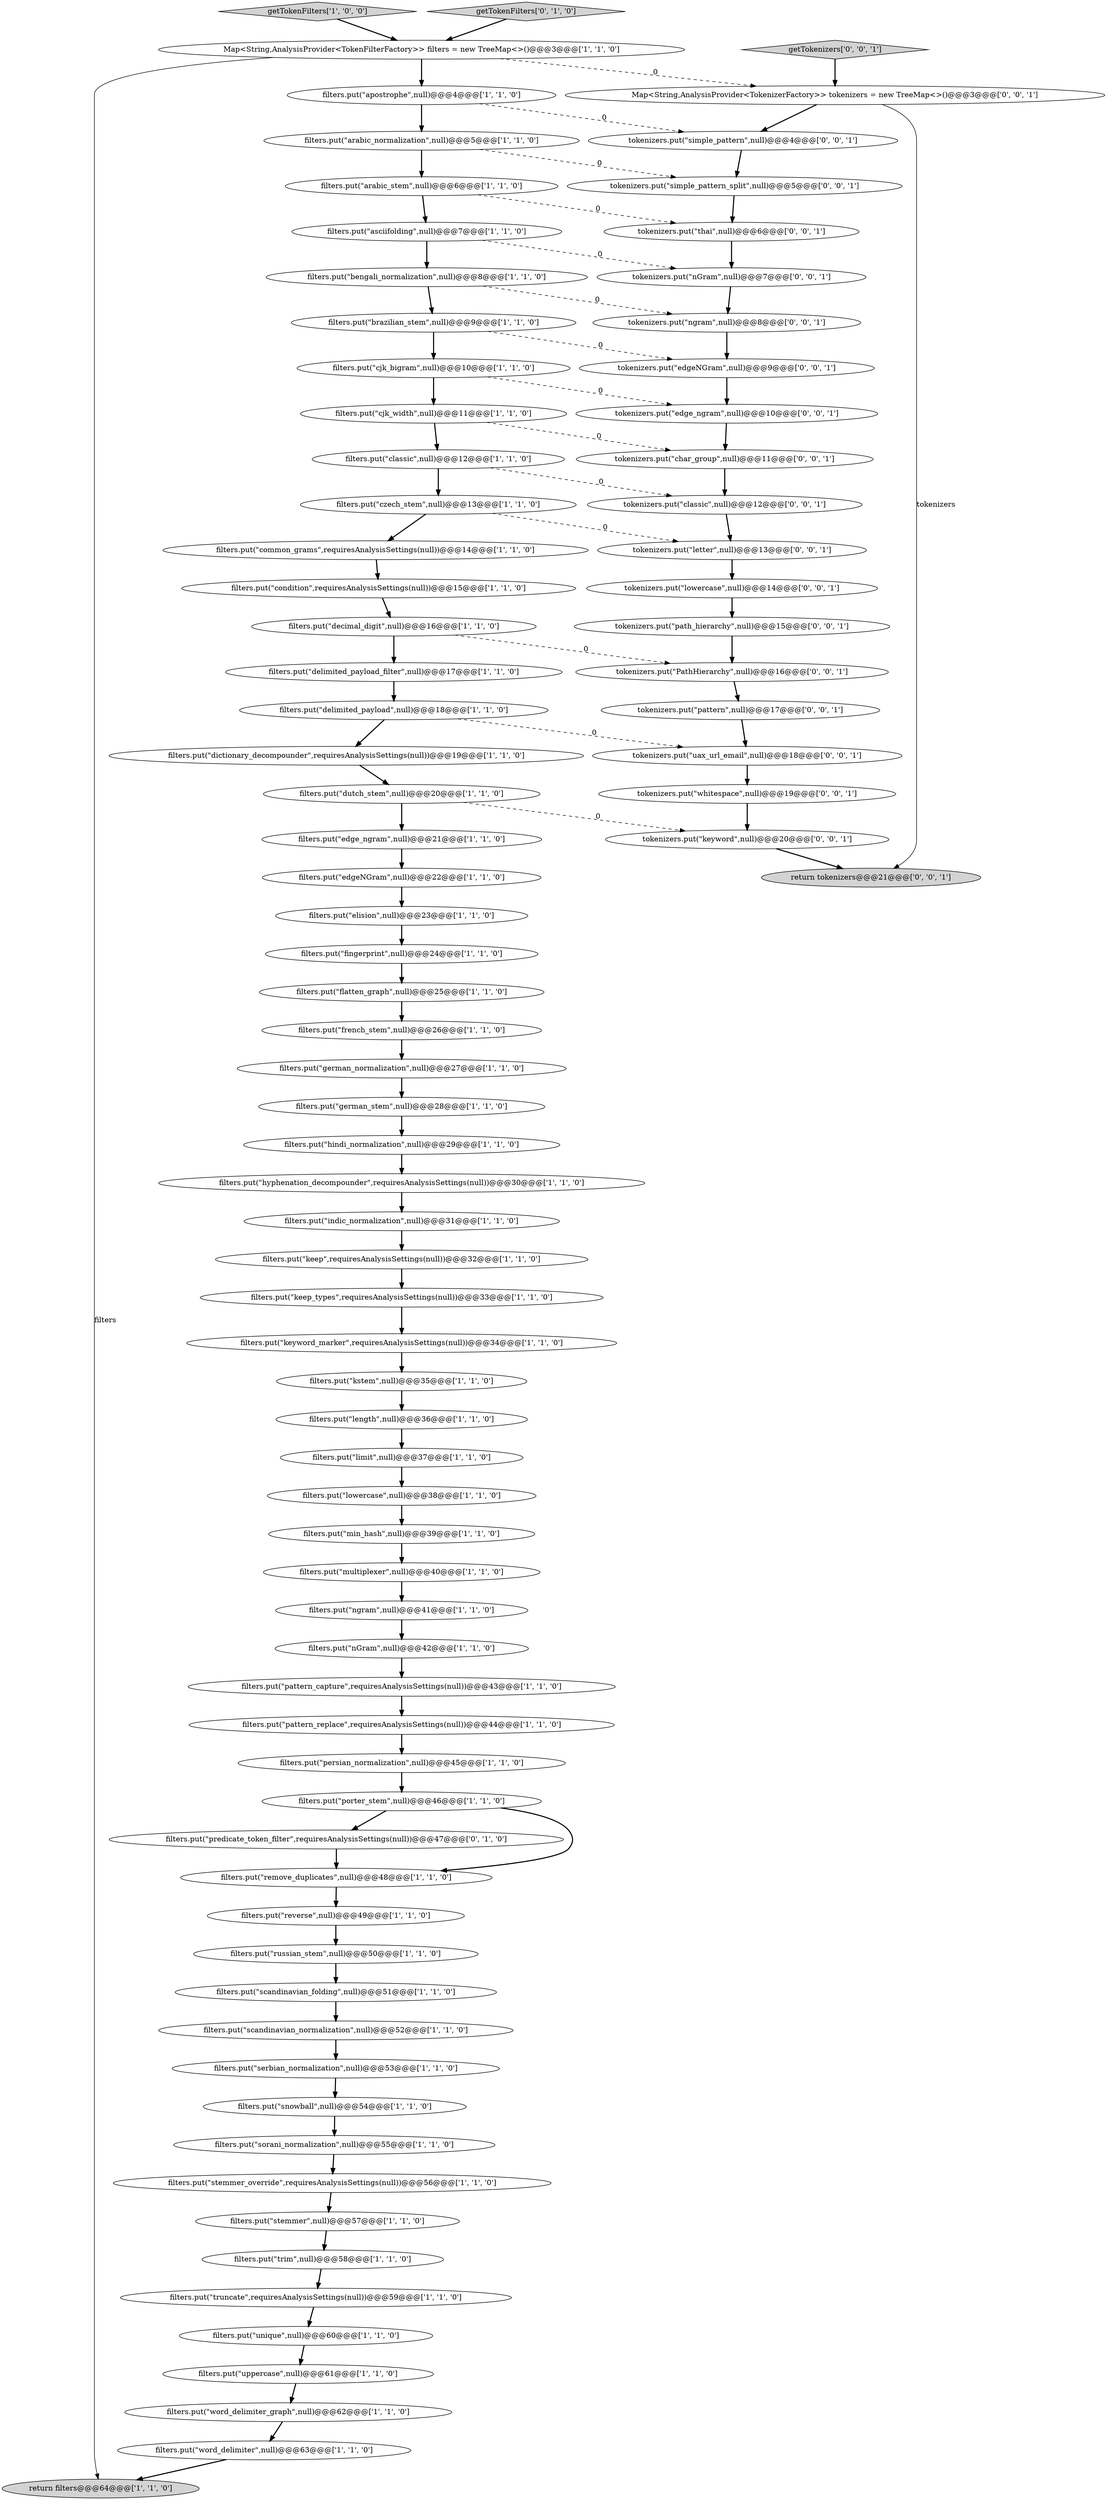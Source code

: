 digraph {
77 [style = filled, label = "Map<String,AnalysisProvider<TokenizerFactory>> tokenizers = new TreeMap<>()@@@3@@@['0', '0', '1']", fillcolor = white, shape = ellipse image = "AAA0AAABBB3BBB"];
1 [style = filled, label = "filters.put(\"word_delimiter\",null)@@@63@@@['1', '1', '0']", fillcolor = white, shape = ellipse image = "AAA0AAABBB1BBB"];
2 [style = filled, label = "filters.put(\"lowercase\",null)@@@38@@@['1', '1', '0']", fillcolor = white, shape = ellipse image = "AAA0AAABBB1BBB"];
58 [style = filled, label = "filters.put(\"dutch_stem\",null)@@@20@@@['1', '1', '0']", fillcolor = white, shape = ellipse image = "AAA0AAABBB1BBB"];
7 [style = filled, label = "filters.put(\"truncate\",requiresAnalysisSettings(null))@@@59@@@['1', '1', '0']", fillcolor = white, shape = ellipse image = "AAA0AAABBB1BBB"];
70 [style = filled, label = "getTokenizers['0', '0', '1']", fillcolor = lightgray, shape = diamond image = "AAA0AAABBB3BBB"];
34 [style = filled, label = "filters.put(\"pattern_replace\",requiresAnalysisSettings(null))@@@44@@@['1', '1', '0']", fillcolor = white, shape = ellipse image = "AAA0AAABBB1BBB"];
53 [style = filled, label = "filters.put(\"elision\",null)@@@23@@@['1', '1', '0']", fillcolor = white, shape = ellipse image = "AAA0AAABBB1BBB"];
68 [style = filled, label = "tokenizers.put(\"whitespace\",null)@@@19@@@['0', '0', '1']", fillcolor = white, shape = ellipse image = "AAA0AAABBB3BBB"];
47 [style = filled, label = "filters.put(\"snowball\",null)@@@54@@@['1', '1', '0']", fillcolor = white, shape = ellipse image = "AAA0AAABBB1BBB"];
52 [style = filled, label = "filters.put(\"serbian_normalization\",null)@@@53@@@['1', '1', '0']", fillcolor = white, shape = ellipse image = "AAA0AAABBB1BBB"];
3 [style = filled, label = "filters.put(\"cjk_width\",null)@@@11@@@['1', '1', '0']", fillcolor = white, shape = ellipse image = "AAA0AAABBB1BBB"];
17 [style = filled, label = "Map<String,AnalysisProvider<TokenFilterFactory>> filters = new TreeMap<>()@@@3@@@['1', '1', '0']", fillcolor = white, shape = ellipse image = "AAA0AAABBB1BBB"];
5 [style = filled, label = "filters.put(\"fingerprint\",null)@@@24@@@['1', '1', '0']", fillcolor = white, shape = ellipse image = "AAA0AAABBB1BBB"];
60 [style = filled, label = "filters.put(\"delimited_payload_filter\",null)@@@17@@@['1', '1', '0']", fillcolor = white, shape = ellipse image = "AAA0AAABBB1BBB"];
32 [style = filled, label = "filters.put(\"decimal_digit\",null)@@@16@@@['1', '1', '0']", fillcolor = white, shape = ellipse image = "AAA0AAABBB1BBB"];
59 [style = filled, label = "filters.put(\"brazilian_stem\",null)@@@9@@@['1', '1', '0']", fillcolor = white, shape = ellipse image = "AAA0AAABBB1BBB"];
78 [style = filled, label = "tokenizers.put(\"edge_ngram\",null)@@@10@@@['0', '0', '1']", fillcolor = white, shape = ellipse image = "AAA0AAABBB3BBB"];
37 [style = filled, label = "filters.put(\"uppercase\",null)@@@61@@@['1', '1', '0']", fillcolor = white, shape = ellipse image = "AAA0AAABBB1BBB"];
26 [style = filled, label = "filters.put(\"arabic_normalization\",null)@@@5@@@['1', '1', '0']", fillcolor = white, shape = ellipse image = "AAA0AAABBB1BBB"];
35 [style = filled, label = "filters.put(\"delimited_payload\",null)@@@18@@@['1', '1', '0']", fillcolor = white, shape = ellipse image = "AAA0AAABBB1BBB"];
19 [style = filled, label = "filters.put(\"bengali_normalization\",null)@@@8@@@['1', '1', '0']", fillcolor = white, shape = ellipse image = "AAA0AAABBB1BBB"];
50 [style = filled, label = "filters.put(\"length\",null)@@@36@@@['1', '1', '0']", fillcolor = white, shape = ellipse image = "AAA0AAABBB1BBB"];
55 [style = filled, label = "filters.put(\"apostrophe\",null)@@@4@@@['1', '1', '0']", fillcolor = white, shape = ellipse image = "AAA0AAABBB1BBB"];
56 [style = filled, label = "filters.put(\"keep\",requiresAnalysisSettings(null))@@@32@@@['1', '1', '0']", fillcolor = white, shape = ellipse image = "AAA0AAABBB1BBB"];
63 [style = filled, label = "filters.put(\"predicate_token_filter\",requiresAnalysisSettings(null))@@@47@@@['0', '1', '0']", fillcolor = white, shape = ellipse image = "AAA1AAABBB2BBB"];
16 [style = filled, label = "filters.put(\"czech_stem\",null)@@@13@@@['1', '1', '0']", fillcolor = white, shape = ellipse image = "AAA0AAABBB1BBB"];
80 [style = filled, label = "tokenizers.put(\"nGram\",null)@@@7@@@['0', '0', '1']", fillcolor = white, shape = ellipse image = "AAA0AAABBB3BBB"];
4 [style = filled, label = "filters.put(\"stemmer_override\",requiresAnalysisSettings(null))@@@56@@@['1', '1', '0']", fillcolor = white, shape = ellipse image = "AAA0AAABBB1BBB"];
6 [style = filled, label = "filters.put(\"scandinavian_normalization\",null)@@@52@@@['1', '1', '0']", fillcolor = white, shape = ellipse image = "AAA0AAABBB1BBB"];
12 [style = filled, label = "filters.put(\"keyword_marker\",requiresAnalysisSettings(null))@@@34@@@['1', '1', '0']", fillcolor = white, shape = ellipse image = "AAA0AAABBB1BBB"];
73 [style = filled, label = "tokenizers.put(\"simple_pattern\",null)@@@4@@@['0', '0', '1']", fillcolor = white, shape = ellipse image = "AAA0AAABBB3BBB"];
49 [style = filled, label = "filters.put(\"hyphenation_decompounder\",requiresAnalysisSettings(null))@@@30@@@['1', '1', '0']", fillcolor = white, shape = ellipse image = "AAA0AAABBB1BBB"];
72 [style = filled, label = "tokenizers.put(\"pattern\",null)@@@17@@@['0', '0', '1']", fillcolor = white, shape = ellipse image = "AAA0AAABBB3BBB"];
39 [style = filled, label = "filters.put(\"reverse\",null)@@@49@@@['1', '1', '0']", fillcolor = white, shape = ellipse image = "AAA0AAABBB1BBB"];
38 [style = filled, label = "filters.put(\"condition\",requiresAnalysisSettings(null))@@@15@@@['1', '1', '0']", fillcolor = white, shape = ellipse image = "AAA0AAABBB1BBB"];
20 [style = filled, label = "filters.put(\"common_grams\",requiresAnalysisSettings(null))@@@14@@@['1', '1', '0']", fillcolor = white, shape = ellipse image = "AAA0AAABBB1BBB"];
14 [style = filled, label = "filters.put(\"german_stem\",null)@@@28@@@['1', '1', '0']", fillcolor = white, shape = ellipse image = "AAA0AAABBB1BBB"];
45 [style = filled, label = "filters.put(\"german_normalization\",null)@@@27@@@['1', '1', '0']", fillcolor = white, shape = ellipse image = "AAA0AAABBB1BBB"];
69 [style = filled, label = "tokenizers.put(\"path_hierarchy\",null)@@@15@@@['0', '0', '1']", fillcolor = white, shape = ellipse image = "AAA0AAABBB3BBB"];
76 [style = filled, label = "tokenizers.put(\"uax_url_email\",null)@@@18@@@['0', '0', '1']", fillcolor = white, shape = ellipse image = "AAA0AAABBB3BBB"];
81 [style = filled, label = "tokenizers.put(\"simple_pattern_split\",null)@@@5@@@['0', '0', '1']", fillcolor = white, shape = ellipse image = "AAA0AAABBB3BBB"];
22 [style = filled, label = "filters.put(\"flatten_graph\",null)@@@25@@@['1', '1', '0']", fillcolor = white, shape = ellipse image = "AAA0AAABBB1BBB"];
48 [style = filled, label = "filters.put(\"kstem\",null)@@@35@@@['1', '1', '0']", fillcolor = white, shape = ellipse image = "AAA0AAABBB1BBB"];
9 [style = filled, label = "filters.put(\"min_hash\",null)@@@39@@@['1', '1', '0']", fillcolor = white, shape = ellipse image = "AAA0AAABBB1BBB"];
25 [style = filled, label = "filters.put(\"arabic_stem\",null)@@@6@@@['1', '1', '0']", fillcolor = white, shape = ellipse image = "AAA0AAABBB1BBB"];
30 [style = filled, label = "filters.put(\"russian_stem\",null)@@@50@@@['1', '1', '0']", fillcolor = white, shape = ellipse image = "AAA0AAABBB1BBB"];
82 [style = filled, label = "tokenizers.put(\"edgeNGram\",null)@@@9@@@['0', '0', '1']", fillcolor = white, shape = ellipse image = "AAA0AAABBB3BBB"];
67 [style = filled, label = "tokenizers.put(\"ngram\",null)@@@8@@@['0', '0', '1']", fillcolor = white, shape = ellipse image = "AAA0AAABBB3BBB"];
15 [style = filled, label = "filters.put(\"nGram\",null)@@@42@@@['1', '1', '0']", fillcolor = white, shape = ellipse image = "AAA0AAABBB1BBB"];
42 [style = filled, label = "filters.put(\"remove_duplicates\",null)@@@48@@@['1', '1', '0']", fillcolor = white, shape = ellipse image = "AAA0AAABBB1BBB"];
31 [style = filled, label = "return filters@@@64@@@['1', '1', '0']", fillcolor = lightgray, shape = ellipse image = "AAA0AAABBB1BBB"];
61 [style = filled, label = "filters.put(\"indic_normalization\",null)@@@31@@@['1', '1', '0']", fillcolor = white, shape = ellipse image = "AAA0AAABBB1BBB"];
44 [style = filled, label = "filters.put(\"edge_ngram\",null)@@@21@@@['1', '1', '0']", fillcolor = white, shape = ellipse image = "AAA0AAABBB1BBB"];
66 [style = filled, label = "tokenizers.put(\"letter\",null)@@@13@@@['0', '0', '1']", fillcolor = white, shape = ellipse image = "AAA0AAABBB3BBB"];
83 [style = filled, label = "tokenizers.put(\"keyword\",null)@@@20@@@['0', '0', '1']", fillcolor = white, shape = ellipse image = "AAA0AAABBB3BBB"];
10 [style = filled, label = "filters.put(\"cjk_bigram\",null)@@@10@@@['1', '1', '0']", fillcolor = white, shape = ellipse image = "AAA0AAABBB1BBB"];
65 [style = filled, label = "return tokenizers@@@21@@@['0', '0', '1']", fillcolor = lightgray, shape = ellipse image = "AAA0AAABBB3BBB"];
36 [style = filled, label = "filters.put(\"keep_types\",requiresAnalysisSettings(null))@@@33@@@['1', '1', '0']", fillcolor = white, shape = ellipse image = "AAA0AAABBB1BBB"];
0 [style = filled, label = "filters.put(\"trim\",null)@@@58@@@['1', '1', '0']", fillcolor = white, shape = ellipse image = "AAA0AAABBB1BBB"];
13 [style = filled, label = "filters.put(\"french_stem\",null)@@@26@@@['1', '1', '0']", fillcolor = white, shape = ellipse image = "AAA0AAABBB1BBB"];
18 [style = filled, label = "getTokenFilters['1', '0', '0']", fillcolor = lightgray, shape = diamond image = "AAA0AAABBB1BBB"];
24 [style = filled, label = "filters.put(\"dictionary_decompounder\",requiresAnalysisSettings(null))@@@19@@@['1', '1', '0']", fillcolor = white, shape = ellipse image = "AAA0AAABBB1BBB"];
29 [style = filled, label = "filters.put(\"asciifolding\",null)@@@7@@@['1', '1', '0']", fillcolor = white, shape = ellipse image = "AAA0AAABBB1BBB"];
54 [style = filled, label = "filters.put(\"pattern_capture\",requiresAnalysisSettings(null))@@@43@@@['1', '1', '0']", fillcolor = white, shape = ellipse image = "AAA0AAABBB1BBB"];
27 [style = filled, label = "filters.put(\"multiplexer\",null)@@@40@@@['1', '1', '0']", fillcolor = white, shape = ellipse image = "AAA0AAABBB1BBB"];
75 [style = filled, label = "tokenizers.put(\"classic\",null)@@@12@@@['0', '0', '1']", fillcolor = white, shape = ellipse image = "AAA0AAABBB3BBB"];
74 [style = filled, label = "tokenizers.put(\"lowercase\",null)@@@14@@@['0', '0', '1']", fillcolor = white, shape = ellipse image = "AAA0AAABBB3BBB"];
41 [style = filled, label = "filters.put(\"sorani_normalization\",null)@@@55@@@['1', '1', '0']", fillcolor = white, shape = ellipse image = "AAA0AAABBB1BBB"];
51 [style = filled, label = "filters.put(\"scandinavian_folding\",null)@@@51@@@['1', '1', '0']", fillcolor = white, shape = ellipse image = "AAA0AAABBB1BBB"];
21 [style = filled, label = "filters.put(\"word_delimiter_graph\",null)@@@62@@@['1', '1', '0']", fillcolor = white, shape = ellipse image = "AAA0AAABBB1BBB"];
8 [style = filled, label = "filters.put(\"porter_stem\",null)@@@46@@@['1', '1', '0']", fillcolor = white, shape = ellipse image = "AAA0AAABBB1BBB"];
57 [style = filled, label = "filters.put(\"persian_normalization\",null)@@@45@@@['1', '1', '0']", fillcolor = white, shape = ellipse image = "AAA0AAABBB1BBB"];
71 [style = filled, label = "tokenizers.put(\"char_group\",null)@@@11@@@['0', '0', '1']", fillcolor = white, shape = ellipse image = "AAA0AAABBB3BBB"];
43 [style = filled, label = "filters.put(\"stemmer\",null)@@@57@@@['1', '1', '0']", fillcolor = white, shape = ellipse image = "AAA0AAABBB1BBB"];
79 [style = filled, label = "tokenizers.put(\"thai\",null)@@@6@@@['0', '0', '1']", fillcolor = white, shape = ellipse image = "AAA0AAABBB3BBB"];
62 [style = filled, label = "getTokenFilters['0', '1', '0']", fillcolor = lightgray, shape = diamond image = "AAA0AAABBB2BBB"];
46 [style = filled, label = "filters.put(\"limit\",null)@@@37@@@['1', '1', '0']", fillcolor = white, shape = ellipse image = "AAA0AAABBB1BBB"];
33 [style = filled, label = "filters.put(\"classic\",null)@@@12@@@['1', '1', '0']", fillcolor = white, shape = ellipse image = "AAA0AAABBB1BBB"];
40 [style = filled, label = "filters.put(\"edgeNGram\",null)@@@22@@@['1', '1', '0']", fillcolor = white, shape = ellipse image = "AAA0AAABBB1BBB"];
64 [style = filled, label = "tokenizers.put(\"PathHierarchy\",null)@@@16@@@['0', '0', '1']", fillcolor = white, shape = ellipse image = "AAA0AAABBB3BBB"];
23 [style = filled, label = "filters.put(\"ngram\",null)@@@41@@@['1', '1', '0']", fillcolor = white, shape = ellipse image = "AAA0AAABBB1BBB"];
11 [style = filled, label = "filters.put(\"unique\",null)@@@60@@@['1', '1', '0']", fillcolor = white, shape = ellipse image = "AAA0AAABBB1BBB"];
28 [style = filled, label = "filters.put(\"hindi_normalization\",null)@@@29@@@['1', '1', '0']", fillcolor = white, shape = ellipse image = "AAA0AAABBB1BBB"];
30->51 [style = bold, label=""];
59->82 [style = dashed, label="0"];
32->60 [style = bold, label=""];
13->45 [style = bold, label=""];
29->19 [style = bold, label=""];
62->17 [style = bold, label=""];
71->75 [style = bold, label=""];
25->79 [style = dashed, label="0"];
73->81 [style = bold, label=""];
53->5 [style = bold, label=""];
56->36 [style = bold, label=""];
50->46 [style = bold, label=""];
40->53 [style = bold, label=""];
7->11 [style = bold, label=""];
15->54 [style = bold, label=""];
74->69 [style = bold, label=""];
51->6 [style = bold, label=""];
10->3 [style = bold, label=""];
14->28 [style = bold, label=""];
26->25 [style = bold, label=""];
28->49 [style = bold, label=""];
41->4 [style = bold, label=""];
10->78 [style = dashed, label="0"];
82->78 [style = bold, label=""];
55->73 [style = dashed, label="0"];
35->76 [style = dashed, label="0"];
3->71 [style = dashed, label="0"];
39->30 [style = bold, label=""];
46->2 [style = bold, label=""];
68->83 [style = bold, label=""];
22->13 [style = bold, label=""];
8->42 [style = bold, label=""];
9->27 [style = bold, label=""];
24->58 [style = bold, label=""];
0->7 [style = bold, label=""];
77->73 [style = bold, label=""];
48->50 [style = bold, label=""];
55->26 [style = bold, label=""];
76->68 [style = bold, label=""];
37->21 [style = bold, label=""];
16->66 [style = dashed, label="0"];
5->22 [style = bold, label=""];
63->42 [style = bold, label=""];
79->80 [style = bold, label=""];
11->37 [style = bold, label=""];
26->81 [style = dashed, label="0"];
45->14 [style = bold, label=""];
36->12 [style = bold, label=""];
72->76 [style = bold, label=""];
3->33 [style = bold, label=""];
17->55 [style = bold, label=""];
69->64 [style = bold, label=""];
44->40 [style = bold, label=""];
8->63 [style = bold, label=""];
23->15 [style = bold, label=""];
57->8 [style = bold, label=""];
12->48 [style = bold, label=""];
1->31 [style = bold, label=""];
58->44 [style = bold, label=""];
59->10 [style = bold, label=""];
17->77 [style = dashed, label="0"];
60->35 [style = bold, label=""];
77->65 [style = solid, label="tokenizers"];
19->67 [style = dashed, label="0"];
58->83 [style = dashed, label="0"];
19->59 [style = bold, label=""];
2->9 [style = bold, label=""];
61->56 [style = bold, label=""];
66->74 [style = bold, label=""];
21->1 [style = bold, label=""];
35->24 [style = bold, label=""];
43->0 [style = bold, label=""];
70->77 [style = bold, label=""];
80->67 [style = bold, label=""];
52->47 [style = bold, label=""];
83->65 [style = bold, label=""];
42->39 [style = bold, label=""];
38->32 [style = bold, label=""];
29->80 [style = dashed, label="0"];
25->29 [style = bold, label=""];
47->41 [style = bold, label=""];
32->64 [style = dashed, label="0"];
33->75 [style = dashed, label="0"];
27->23 [style = bold, label=""];
78->71 [style = bold, label=""];
33->16 [style = bold, label=""];
75->66 [style = bold, label=""];
34->57 [style = bold, label=""];
6->52 [style = bold, label=""];
64->72 [style = bold, label=""];
20->38 [style = bold, label=""];
81->79 [style = bold, label=""];
16->20 [style = bold, label=""];
4->43 [style = bold, label=""];
67->82 [style = bold, label=""];
18->17 [style = bold, label=""];
17->31 [style = solid, label="filters"];
49->61 [style = bold, label=""];
54->34 [style = bold, label=""];
}
